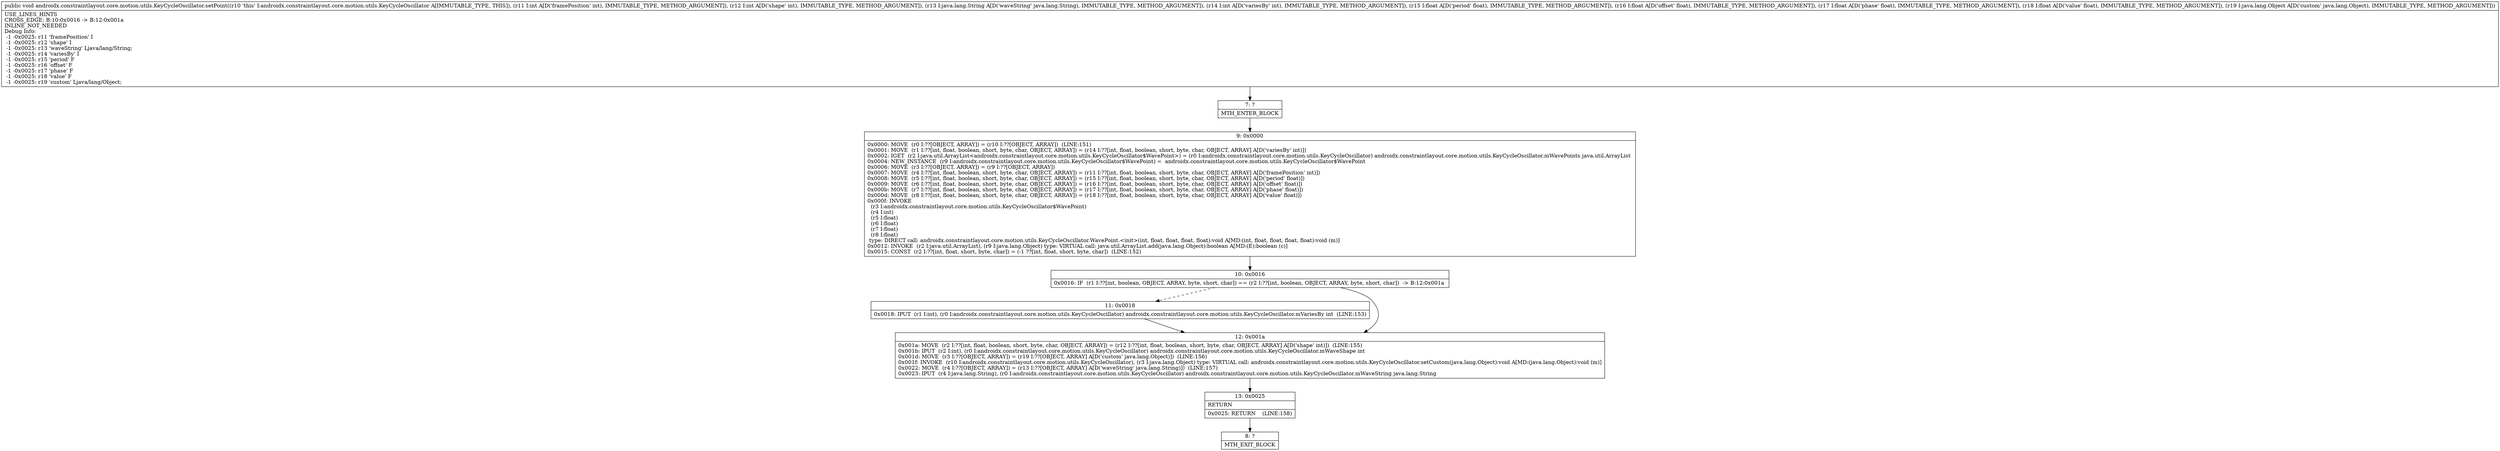digraph "CFG forandroidx.constraintlayout.core.motion.utils.KeyCycleOscillator.setPoint(IILjava\/lang\/String;IFFFFLjava\/lang\/Object;)V" {
Node_7 [shape=record,label="{7\:\ ?|MTH_ENTER_BLOCK\l}"];
Node_9 [shape=record,label="{9\:\ 0x0000|0x0000: MOVE  (r0 I:??[OBJECT, ARRAY]) = (r10 I:??[OBJECT, ARRAY])  (LINE:151)\l0x0001: MOVE  (r1 I:??[int, float, boolean, short, byte, char, OBJECT, ARRAY]) = (r14 I:??[int, float, boolean, short, byte, char, OBJECT, ARRAY] A[D('variesBy' int)]) \l0x0002: IGET  (r2 I:java.util.ArrayList\<androidx.constraintlayout.core.motion.utils.KeyCycleOscillator$WavePoint\>) = (r0 I:androidx.constraintlayout.core.motion.utils.KeyCycleOscillator) androidx.constraintlayout.core.motion.utils.KeyCycleOscillator.mWavePoints java.util.ArrayList \l0x0004: NEW_INSTANCE  (r9 I:androidx.constraintlayout.core.motion.utils.KeyCycleOscillator$WavePoint) =  androidx.constraintlayout.core.motion.utils.KeyCycleOscillator$WavePoint \l0x0006: MOVE  (r3 I:??[OBJECT, ARRAY]) = (r9 I:??[OBJECT, ARRAY]) \l0x0007: MOVE  (r4 I:??[int, float, boolean, short, byte, char, OBJECT, ARRAY]) = (r11 I:??[int, float, boolean, short, byte, char, OBJECT, ARRAY] A[D('framePosition' int)]) \l0x0008: MOVE  (r5 I:??[int, float, boolean, short, byte, char, OBJECT, ARRAY]) = (r15 I:??[int, float, boolean, short, byte, char, OBJECT, ARRAY] A[D('period' float)]) \l0x0009: MOVE  (r6 I:??[int, float, boolean, short, byte, char, OBJECT, ARRAY]) = (r16 I:??[int, float, boolean, short, byte, char, OBJECT, ARRAY] A[D('offset' float)]) \l0x000b: MOVE  (r7 I:??[int, float, boolean, short, byte, char, OBJECT, ARRAY]) = (r17 I:??[int, float, boolean, short, byte, char, OBJECT, ARRAY] A[D('phase' float)]) \l0x000d: MOVE  (r8 I:??[int, float, boolean, short, byte, char, OBJECT, ARRAY]) = (r18 I:??[int, float, boolean, short, byte, char, OBJECT, ARRAY] A[D('value' float)]) \l0x000f: INVOKE  \l  (r3 I:androidx.constraintlayout.core.motion.utils.KeyCycleOscillator$WavePoint)\l  (r4 I:int)\l  (r5 I:float)\l  (r6 I:float)\l  (r7 I:float)\l  (r8 I:float)\l type: DIRECT call: androidx.constraintlayout.core.motion.utils.KeyCycleOscillator.WavePoint.\<init\>(int, float, float, float, float):void A[MD:(int, float, float, float, float):void (m)]\l0x0012: INVOKE  (r2 I:java.util.ArrayList), (r9 I:java.lang.Object) type: VIRTUAL call: java.util.ArrayList.add(java.lang.Object):boolean A[MD:(E):boolean (c)]\l0x0015: CONST  (r2 I:??[int, float, short, byte, char]) = (\-1 ??[int, float, short, byte, char])  (LINE:152)\l}"];
Node_10 [shape=record,label="{10\:\ 0x0016|0x0016: IF  (r1 I:??[int, boolean, OBJECT, ARRAY, byte, short, char]) == (r2 I:??[int, boolean, OBJECT, ARRAY, byte, short, char])  \-\> B:12:0x001a \l}"];
Node_11 [shape=record,label="{11\:\ 0x0018|0x0018: IPUT  (r1 I:int), (r0 I:androidx.constraintlayout.core.motion.utils.KeyCycleOscillator) androidx.constraintlayout.core.motion.utils.KeyCycleOscillator.mVariesBy int  (LINE:153)\l}"];
Node_12 [shape=record,label="{12\:\ 0x001a|0x001a: MOVE  (r2 I:??[int, float, boolean, short, byte, char, OBJECT, ARRAY]) = (r12 I:??[int, float, boolean, short, byte, char, OBJECT, ARRAY] A[D('shape' int)])  (LINE:155)\l0x001b: IPUT  (r2 I:int), (r0 I:androidx.constraintlayout.core.motion.utils.KeyCycleOscillator) androidx.constraintlayout.core.motion.utils.KeyCycleOscillator.mWaveShape int \l0x001d: MOVE  (r3 I:??[OBJECT, ARRAY]) = (r19 I:??[OBJECT, ARRAY] A[D('custom' java.lang.Object)])  (LINE:156)\l0x001f: INVOKE  (r10 I:androidx.constraintlayout.core.motion.utils.KeyCycleOscillator), (r3 I:java.lang.Object) type: VIRTUAL call: androidx.constraintlayout.core.motion.utils.KeyCycleOscillator.setCustom(java.lang.Object):void A[MD:(java.lang.Object):void (m)]\l0x0022: MOVE  (r4 I:??[OBJECT, ARRAY]) = (r13 I:??[OBJECT, ARRAY] A[D('waveString' java.lang.String)])  (LINE:157)\l0x0023: IPUT  (r4 I:java.lang.String), (r0 I:androidx.constraintlayout.core.motion.utils.KeyCycleOscillator) androidx.constraintlayout.core.motion.utils.KeyCycleOscillator.mWaveString java.lang.String \l}"];
Node_13 [shape=record,label="{13\:\ 0x0025|RETURN\l|0x0025: RETURN    (LINE:158)\l}"];
Node_8 [shape=record,label="{8\:\ ?|MTH_EXIT_BLOCK\l}"];
MethodNode[shape=record,label="{public void androidx.constraintlayout.core.motion.utils.KeyCycleOscillator.setPoint((r10 'this' I:androidx.constraintlayout.core.motion.utils.KeyCycleOscillator A[IMMUTABLE_TYPE, THIS]), (r11 I:int A[D('framePosition' int), IMMUTABLE_TYPE, METHOD_ARGUMENT]), (r12 I:int A[D('shape' int), IMMUTABLE_TYPE, METHOD_ARGUMENT]), (r13 I:java.lang.String A[D('waveString' java.lang.String), IMMUTABLE_TYPE, METHOD_ARGUMENT]), (r14 I:int A[D('variesBy' int), IMMUTABLE_TYPE, METHOD_ARGUMENT]), (r15 I:float A[D('period' float), IMMUTABLE_TYPE, METHOD_ARGUMENT]), (r16 I:float A[D('offset' float), IMMUTABLE_TYPE, METHOD_ARGUMENT]), (r17 I:float A[D('phase' float), IMMUTABLE_TYPE, METHOD_ARGUMENT]), (r18 I:float A[D('value' float), IMMUTABLE_TYPE, METHOD_ARGUMENT]), (r19 I:java.lang.Object A[D('custom' java.lang.Object), IMMUTABLE_TYPE, METHOD_ARGUMENT]))  | USE_LINES_HINTS\lCROSS_EDGE: B:10:0x0016 \-\> B:12:0x001a\lINLINE_NOT_NEEDED\lDebug Info:\l  \-1 \-0x0025: r11 'framePosition' I\l  \-1 \-0x0025: r12 'shape' I\l  \-1 \-0x0025: r13 'waveString' Ljava\/lang\/String;\l  \-1 \-0x0025: r14 'variesBy' I\l  \-1 \-0x0025: r15 'period' F\l  \-1 \-0x0025: r16 'offset' F\l  \-1 \-0x0025: r17 'phase' F\l  \-1 \-0x0025: r18 'value' F\l  \-1 \-0x0025: r19 'custom' Ljava\/lang\/Object;\l}"];
MethodNode -> Node_7;Node_7 -> Node_9;
Node_9 -> Node_10;
Node_10 -> Node_11[style=dashed];
Node_10 -> Node_12;
Node_11 -> Node_12;
Node_12 -> Node_13;
Node_13 -> Node_8;
}

